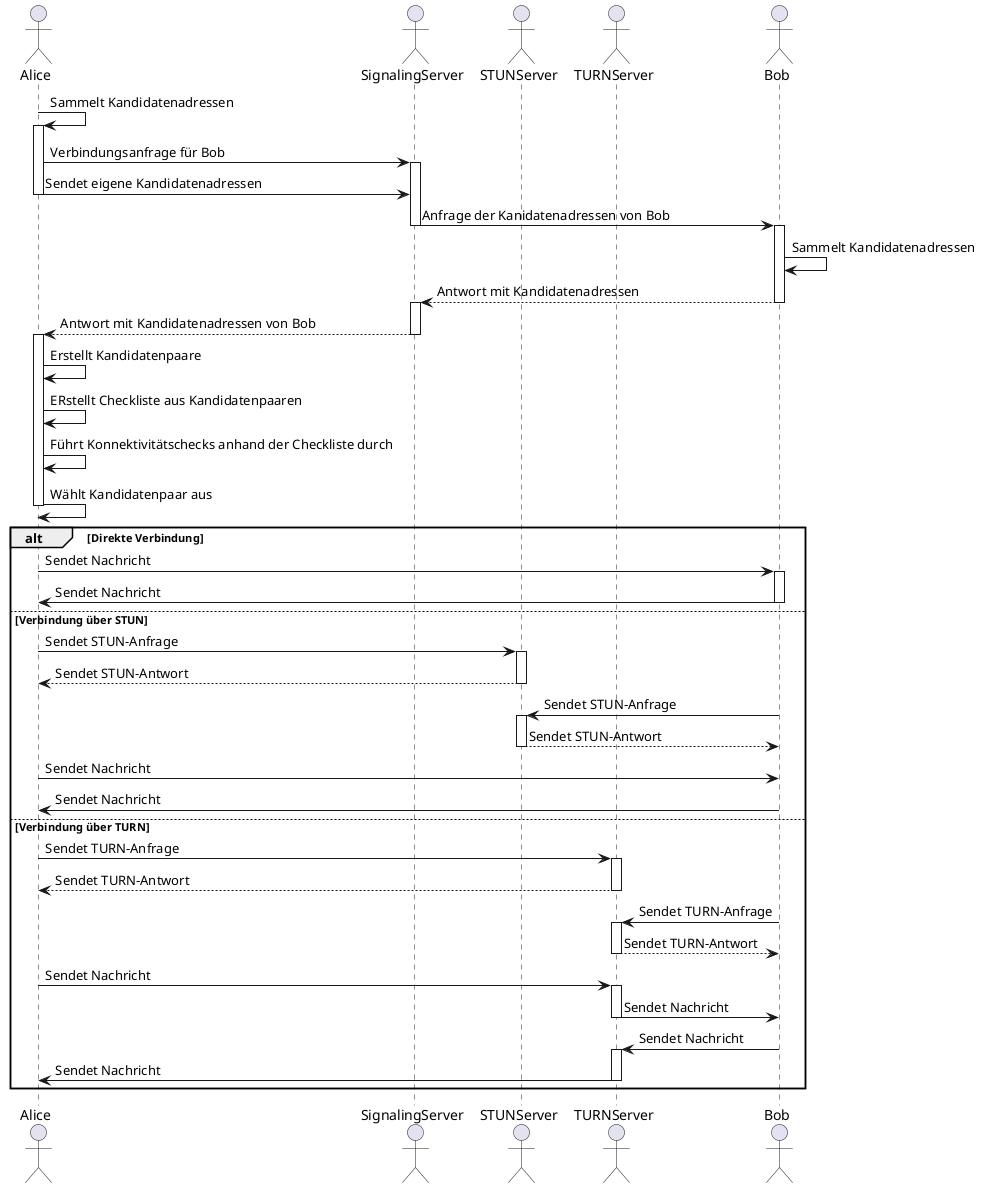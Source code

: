 @startuml ice
actor Alice
actor SignalingServer
actor STUNServer
actor TURNServer
actor Bob

Alice -> Alice: Sammelt Kandidatenadressen
activate Alice
Alice -> SignalingServer: Verbindungsanfrage für Bob
activate SignalingServer
Alice -> SignalingServer: Sendet eigene Kandidatenadressen
deactivate Alice
SignalingServer -> Bob: Anfrage der Kanidatenadressen von Bob
deactivate SignalingServer
activate Bob
Bob -> Bob: Sammelt Kandidatenadressen
Bob --> SignalingServer: Antwort mit Kandidatenadressen
deactivate Bob
activate SignalingServer
SignalingServer --> Alice: Antwort mit Kandidatenadressen von Bob
deactivate SignalingServer
activate Alice
Alice -> Alice: Erstellt Kandidatenpaare
Alice -> Alice: ERstellt Checkliste aus Kandidatenpaaren
Alice -> Alice: Führt Konnektivitätschecks anhand der Checkliste durch
Alice -> Alice: Wählt Kandidatenpaar aus
deactivate Alice


alt Direkte Verbindung
    Alice -> Bob: Sendet Nachricht
    activate Bob
    Bob -> Alice: Sendet Nachricht
    deactivate Bob

else Verbindung über STUN
    Alice -> STUNServer: Sendet STUN-Anfrage
    activate STUNServer
    STUNServer --> Alice: Sendet STUN-Antwort
    deactivate STUNServer
    Bob -> STUNServer: Sendet STUN-Anfrage
    activate STUNServer
    STUNServer --> Bob: Sendet STUN-Antwort
    deactivate STUNServer
    Alice -> Bob: Sendet Nachricht
    Bob -> Alice: Sendet Nachricht

else Verbindung über TURN
    Alice -> TURNServer: Sendet TURN-Anfrage
    activate TURNServer
    TURNServer --> Alice: Sendet TURN-Antwort
    deactivate TURNServer
    Bob -> TURNServer: Sendet TURN-Anfrage
    activate TURNServer
    TURNServer --> Bob: Sendet TURN-Antwort
    deactivate TURNServer
    Alice -> TURNServer: Sendet Nachricht
    activate TURNServer
    TURNServer -> Bob: Sendet Nachricht
    deactivate TURNServer
    Bob -> TURNServer: Sendet Nachricht
    activate TURNServer
    TURNServer -> Alice: Sendet Nachricht
    deactivate TURNServer
end

@enduml